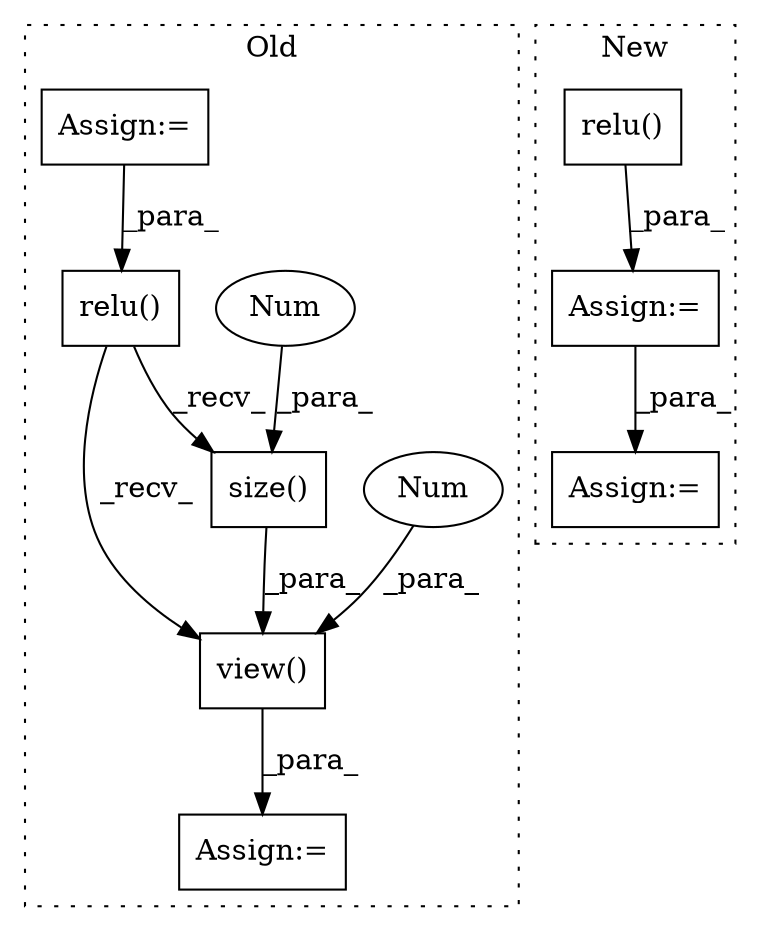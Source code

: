 digraph G {
subgraph cluster0 {
1 [label="size()" a="75" s="7087,7095" l="7,1" shape="box"];
3 [label="Num" a="76" s="7094" l="1" shape="ellipse"];
4 [label="Assign:=" a="68" s="7077" l="3" shape="box"];
7 [label="view()" a="75" s="7080,7100" l="7,1" shape="box"];
8 [label="Num" a="76" s="7098" l="2" shape="ellipse"];
9 [label="relu()" a="75" s="6889,6900" l="10,1" shape="box"];
10 [label="Assign:=" a="68" s="6862" l="3" shape="box"];
label = "Old";
style="dotted";
}
subgraph cluster1 {
2 [label="relu()" a="75" s="5932,5962" l="7,1" shape="box"];
5 [label="Assign:=" a="68" s="6134" l="3" shape="box"];
6 [label="Assign:=" a="68" s="6099" l="3" shape="box"];
label = "New";
style="dotted";
}
1 -> 7 [label="_para_"];
2 -> 6 [label="_para_"];
3 -> 1 [label="_para_"];
6 -> 5 [label="_para_"];
7 -> 4 [label="_para_"];
8 -> 7 [label="_para_"];
9 -> 1 [label="_recv_"];
9 -> 7 [label="_recv_"];
10 -> 9 [label="_para_"];
}